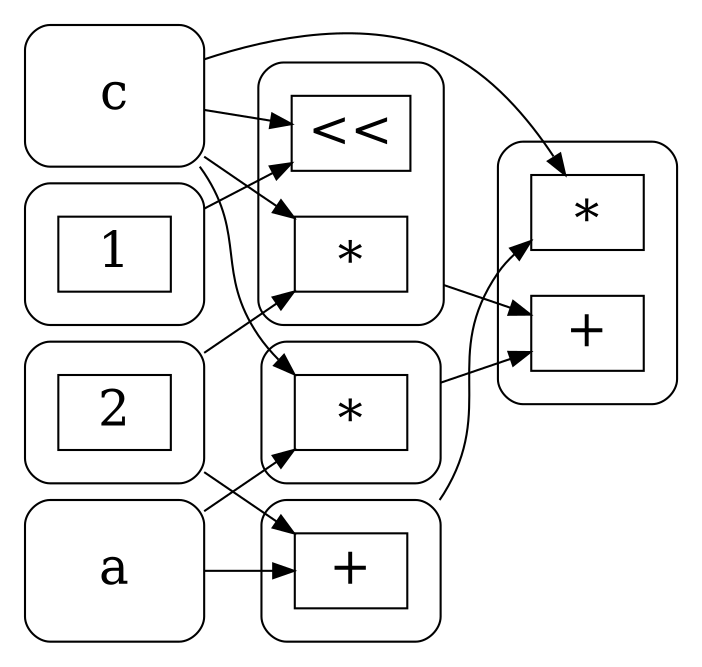digraph G {
    graph [compound=true];
    rankdir = "LR";
    ranksep = 0.8
    nodesep = 0.3
    node [ fontsize="24" ]

    c_1 -> mul_2_c_1 [ltail=cluster_c_1];
    lit2_1 -> mul_2_c_1 [ltail=cluster_lit2_1];
    c_1 -> c_shift_1_1 [ltail=cluster_c_1];
    lit1_1 -> c_shift_1_1 [ltail=cluster_lit1_1];
    c_1 -> mul_a_c_1 [ltail=cluster_c_1];
    a_1 -> mul_a_c_1 [ltail=cluster_a_1];
    mul_a_c_1 -> add_dist_1 [ltail=cluster_mul_a_c_1];
    mul_2_c_1 -> add_dist_1 [ltail=cluster_mul_2_c_1];
    lit2_1 -> add_a_2_1 [ltail=cluster_lit2_1];
    a_1 -> add_a_2_1 [ltail=cluster_a_1];
    add_a_2_1 -> mul_c_1 [ltail=cluster_add_a_2_1];
    c_1 -> mul_c_1 [ltail=cluster_c_1];

    subgraph cluster_mul_2_c_1 {
        margin=16
        style=rounded
        mul_2_c_1 [shape=rect, label = "∗"];
        c_shift_1_1 [shape=rect, label = "<<"];
    }
    subgraph cluster_c_1 {
        margin=16
        style=rounded
        c_1 [shape=rect, label = "c", penwidth = 0];
    }
    subgraph cluster_a_1 {
        margin=16
        style=rounded
        a_1 [shape=rect, label = "a", penwidth = 0];
    }
    subgraph cluster_mul_a_c_1 {
        margin=16
        style=rounded

        mul_a_c_1 [shape=rect, label = "∗"];
    }
    subgraph cluster_lit2_1 {
        margin=16
        style=rounded

        lit2_1 [shape=rect, label = "2"];
    }
    subgraph cluster_mul_c_1 {
        margin=16
        style=rounded
        mul_c_1 [shape=rect, label = "∗"];
        add_dist_1 [shape=rect, label = "+"];
    }
    subgraph cluster_add_a_2_1 {
        margin=16
        style=rounded

        add_a_2_1 [shape=rect, label = "+"];
    }
    subgraph cluster_lit1_1 {
        margin=16
        style=rounded

        lit1_1 [shape=rect, label = "1"];
    }
}
